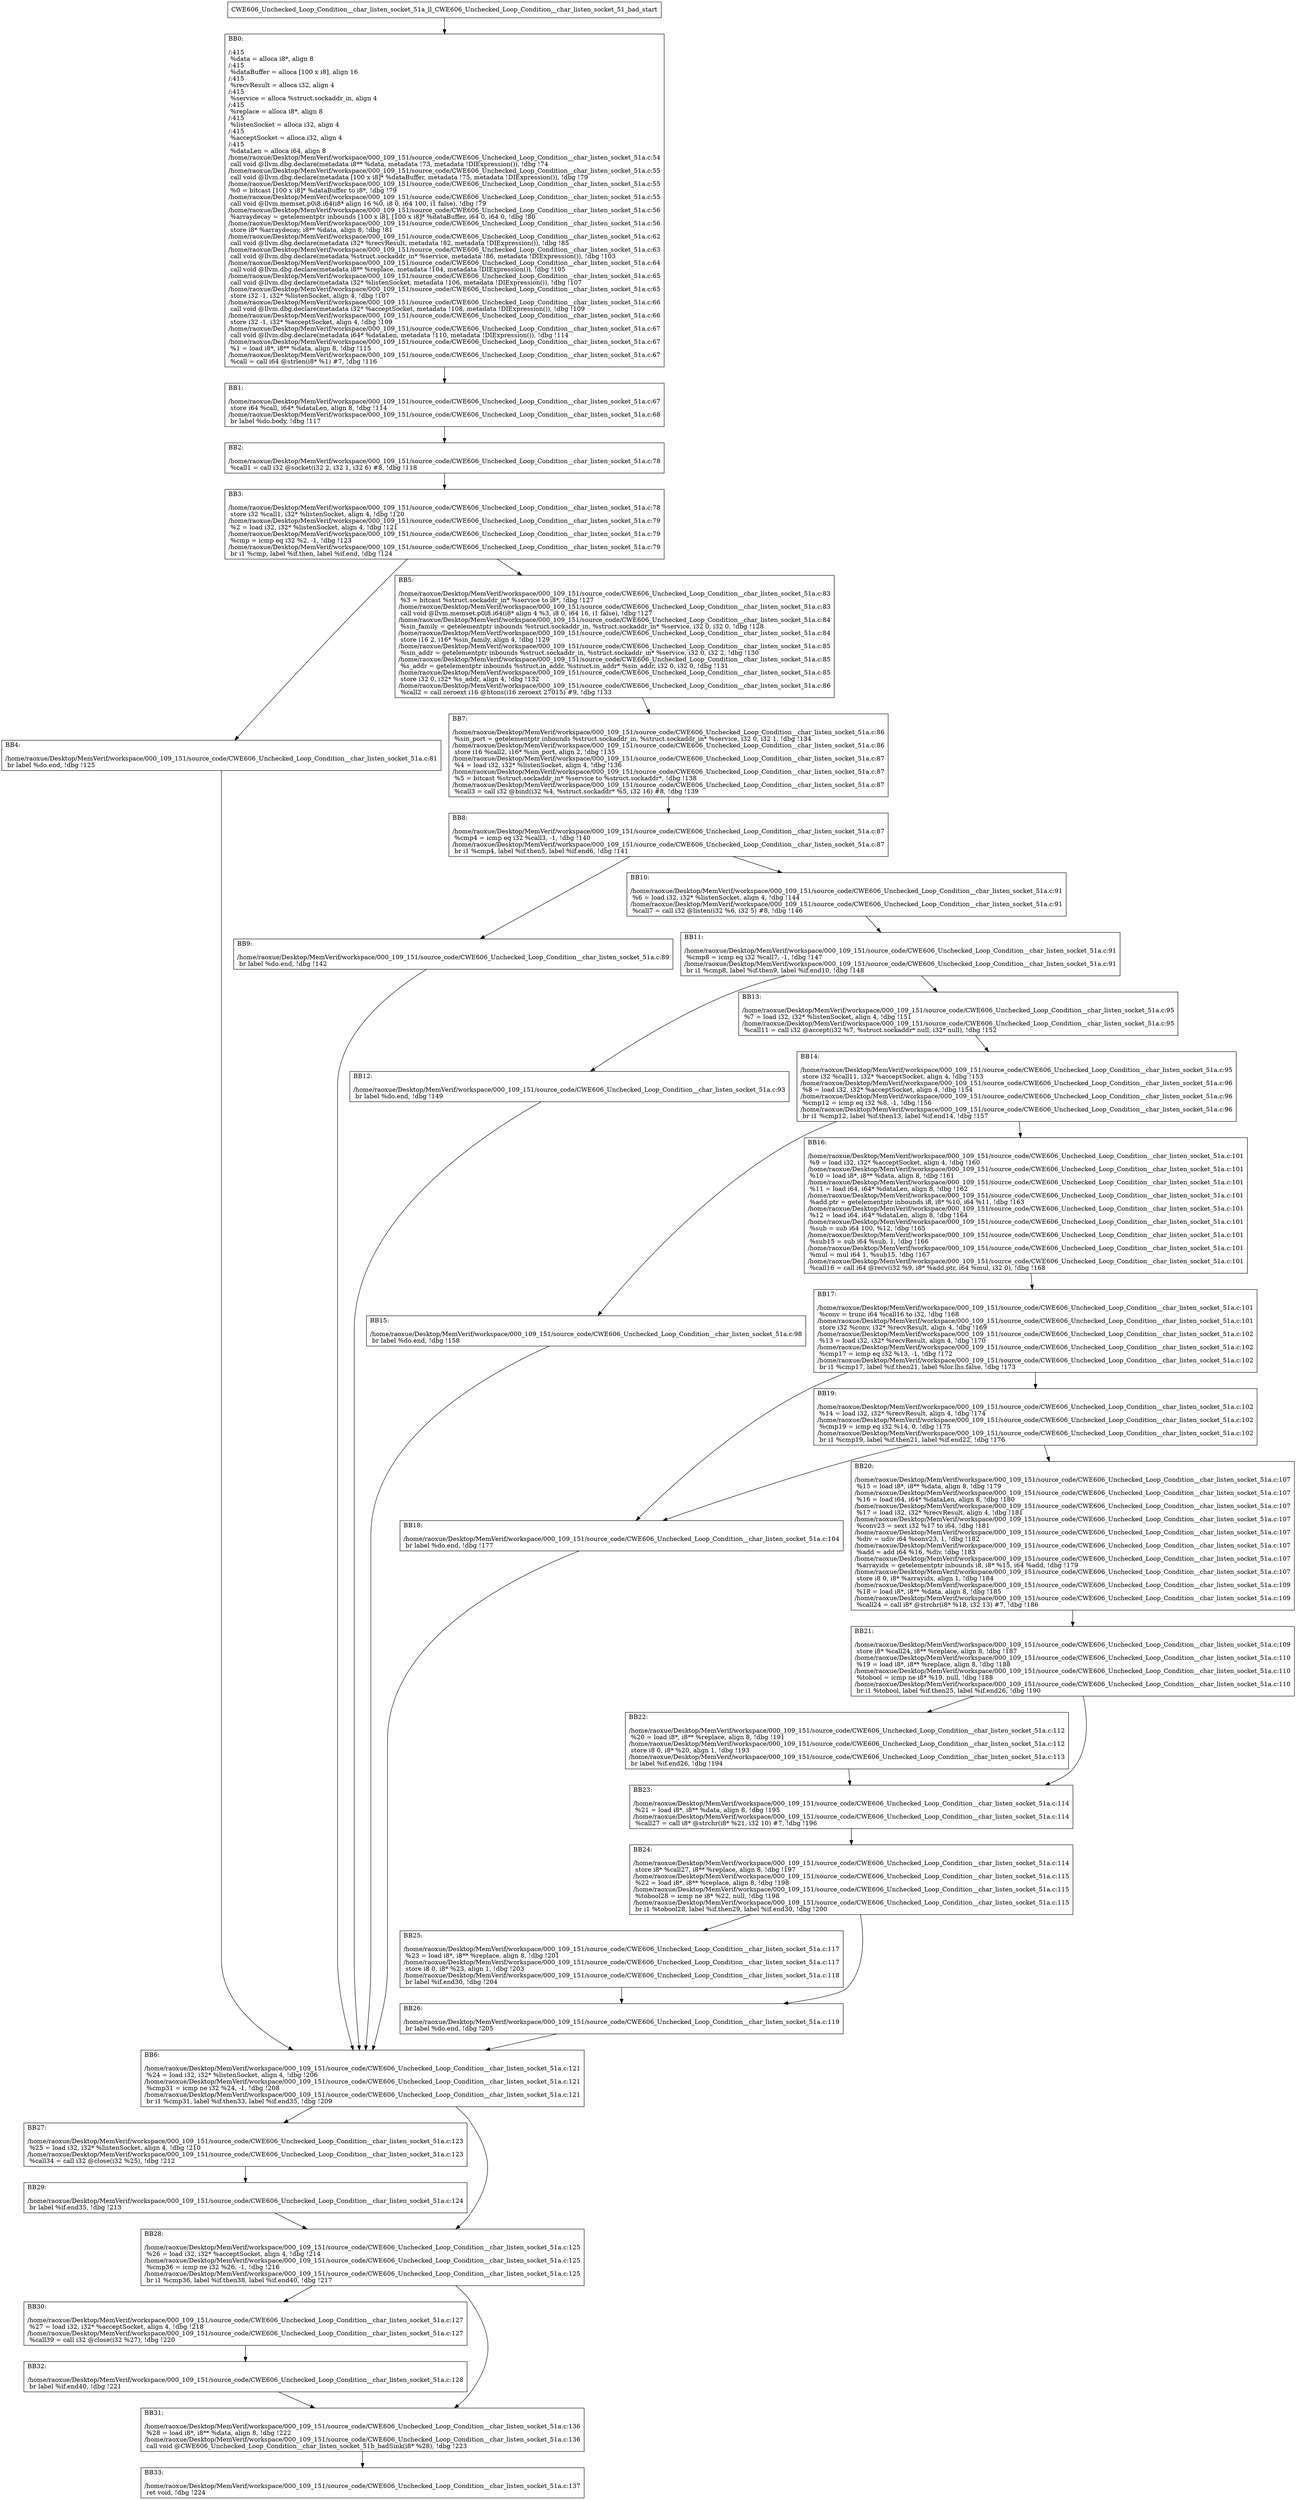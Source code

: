 digraph "CFG for'CWE606_Unchecked_Loop_Condition__char_listen_socket_51a_ll_CWE606_Unchecked_Loop_Condition__char_listen_socket_51_bad' function" {
	BBCWE606_Unchecked_Loop_Condition__char_listen_socket_51a_ll_CWE606_Unchecked_Loop_Condition__char_listen_socket_51_bad_start[shape=record,label="{CWE606_Unchecked_Loop_Condition__char_listen_socket_51a_ll_CWE606_Unchecked_Loop_Condition__char_listen_socket_51_bad_start}"];
	BBCWE606_Unchecked_Loop_Condition__char_listen_socket_51a_ll_CWE606_Unchecked_Loop_Condition__char_listen_socket_51_bad_start-> CWE606_Unchecked_Loop_Condition__char_listen_socket_51a_ll_CWE606_Unchecked_Loop_Condition__char_listen_socket_51_badBB0;
	CWE606_Unchecked_Loop_Condition__char_listen_socket_51a_ll_CWE606_Unchecked_Loop_Condition__char_listen_socket_51_badBB0 [shape=record, label="{BB0:\l\l/:415\l
  %data = alloca i8*, align 8\l
/:415\l
  %dataBuffer = alloca [100 x i8], align 16\l
/:415\l
  %recvResult = alloca i32, align 4\l
/:415\l
  %service = alloca %struct.sockaddr_in, align 4\l
/:415\l
  %replace = alloca i8*, align 8\l
/:415\l
  %listenSocket = alloca i32, align 4\l
/:415\l
  %acceptSocket = alloca i32, align 4\l
/:415\l
  %dataLen = alloca i64, align 8\l
/home/raoxue/Desktop/MemVerif/workspace/000_109_151/source_code/CWE606_Unchecked_Loop_Condition__char_listen_socket_51a.c:54\l
  call void @llvm.dbg.declare(metadata i8** %data, metadata !73, metadata !DIExpression()), !dbg !74\l
/home/raoxue/Desktop/MemVerif/workspace/000_109_151/source_code/CWE606_Unchecked_Loop_Condition__char_listen_socket_51a.c:55\l
  call void @llvm.dbg.declare(metadata [100 x i8]* %dataBuffer, metadata !75, metadata !DIExpression()), !dbg !79\l
/home/raoxue/Desktop/MemVerif/workspace/000_109_151/source_code/CWE606_Unchecked_Loop_Condition__char_listen_socket_51a.c:55\l
  %0 = bitcast [100 x i8]* %dataBuffer to i8*, !dbg !79\l
/home/raoxue/Desktop/MemVerif/workspace/000_109_151/source_code/CWE606_Unchecked_Loop_Condition__char_listen_socket_51a.c:55\l
  call void @llvm.memset.p0i8.i64(i8* align 16 %0, i8 0, i64 100, i1 false), !dbg !79\l
/home/raoxue/Desktop/MemVerif/workspace/000_109_151/source_code/CWE606_Unchecked_Loop_Condition__char_listen_socket_51a.c:56\l
  %arraydecay = getelementptr inbounds [100 x i8], [100 x i8]* %dataBuffer, i64 0, i64 0, !dbg !80\l
/home/raoxue/Desktop/MemVerif/workspace/000_109_151/source_code/CWE606_Unchecked_Loop_Condition__char_listen_socket_51a.c:56\l
  store i8* %arraydecay, i8** %data, align 8, !dbg !81\l
/home/raoxue/Desktop/MemVerif/workspace/000_109_151/source_code/CWE606_Unchecked_Loop_Condition__char_listen_socket_51a.c:62\l
  call void @llvm.dbg.declare(metadata i32* %recvResult, metadata !82, metadata !DIExpression()), !dbg !85\l
/home/raoxue/Desktop/MemVerif/workspace/000_109_151/source_code/CWE606_Unchecked_Loop_Condition__char_listen_socket_51a.c:63\l
  call void @llvm.dbg.declare(metadata %struct.sockaddr_in* %service, metadata !86, metadata !DIExpression()), !dbg !103\l
/home/raoxue/Desktop/MemVerif/workspace/000_109_151/source_code/CWE606_Unchecked_Loop_Condition__char_listen_socket_51a.c:64\l
  call void @llvm.dbg.declare(metadata i8** %replace, metadata !104, metadata !DIExpression()), !dbg !105\l
/home/raoxue/Desktop/MemVerif/workspace/000_109_151/source_code/CWE606_Unchecked_Loop_Condition__char_listen_socket_51a.c:65\l
  call void @llvm.dbg.declare(metadata i32* %listenSocket, metadata !106, metadata !DIExpression()), !dbg !107\l
/home/raoxue/Desktop/MemVerif/workspace/000_109_151/source_code/CWE606_Unchecked_Loop_Condition__char_listen_socket_51a.c:65\l
  store i32 -1, i32* %listenSocket, align 4, !dbg !107\l
/home/raoxue/Desktop/MemVerif/workspace/000_109_151/source_code/CWE606_Unchecked_Loop_Condition__char_listen_socket_51a.c:66\l
  call void @llvm.dbg.declare(metadata i32* %acceptSocket, metadata !108, metadata !DIExpression()), !dbg !109\l
/home/raoxue/Desktop/MemVerif/workspace/000_109_151/source_code/CWE606_Unchecked_Loop_Condition__char_listen_socket_51a.c:66\l
  store i32 -1, i32* %acceptSocket, align 4, !dbg !109\l
/home/raoxue/Desktop/MemVerif/workspace/000_109_151/source_code/CWE606_Unchecked_Loop_Condition__char_listen_socket_51a.c:67\l
  call void @llvm.dbg.declare(metadata i64* %dataLen, metadata !110, metadata !DIExpression()), !dbg !114\l
/home/raoxue/Desktop/MemVerif/workspace/000_109_151/source_code/CWE606_Unchecked_Loop_Condition__char_listen_socket_51a.c:67\l
  %1 = load i8*, i8** %data, align 8, !dbg !115\l
/home/raoxue/Desktop/MemVerif/workspace/000_109_151/source_code/CWE606_Unchecked_Loop_Condition__char_listen_socket_51a.c:67\l
  %call = call i64 @strlen(i8* %1) #7, !dbg !116\l
}"];
	CWE606_Unchecked_Loop_Condition__char_listen_socket_51a_ll_CWE606_Unchecked_Loop_Condition__char_listen_socket_51_badBB0-> CWE606_Unchecked_Loop_Condition__char_listen_socket_51a_ll_CWE606_Unchecked_Loop_Condition__char_listen_socket_51_badBB1;
	CWE606_Unchecked_Loop_Condition__char_listen_socket_51a_ll_CWE606_Unchecked_Loop_Condition__char_listen_socket_51_badBB1 [shape=record, label="{BB1:\l\l/home/raoxue/Desktop/MemVerif/workspace/000_109_151/source_code/CWE606_Unchecked_Loop_Condition__char_listen_socket_51a.c:67\l
  store i64 %call, i64* %dataLen, align 8, !dbg !114\l
/home/raoxue/Desktop/MemVerif/workspace/000_109_151/source_code/CWE606_Unchecked_Loop_Condition__char_listen_socket_51a.c:68\l
  br label %do.body, !dbg !117\l
}"];
	CWE606_Unchecked_Loop_Condition__char_listen_socket_51a_ll_CWE606_Unchecked_Loop_Condition__char_listen_socket_51_badBB1-> CWE606_Unchecked_Loop_Condition__char_listen_socket_51a_ll_CWE606_Unchecked_Loop_Condition__char_listen_socket_51_badBB2;
	CWE606_Unchecked_Loop_Condition__char_listen_socket_51a_ll_CWE606_Unchecked_Loop_Condition__char_listen_socket_51_badBB2 [shape=record, label="{BB2:\l\l/home/raoxue/Desktop/MemVerif/workspace/000_109_151/source_code/CWE606_Unchecked_Loop_Condition__char_listen_socket_51a.c:78\l
  %call1 = call i32 @socket(i32 2, i32 1, i32 6) #8, !dbg !118\l
}"];
	CWE606_Unchecked_Loop_Condition__char_listen_socket_51a_ll_CWE606_Unchecked_Loop_Condition__char_listen_socket_51_badBB2-> CWE606_Unchecked_Loop_Condition__char_listen_socket_51a_ll_CWE606_Unchecked_Loop_Condition__char_listen_socket_51_badBB3;
	CWE606_Unchecked_Loop_Condition__char_listen_socket_51a_ll_CWE606_Unchecked_Loop_Condition__char_listen_socket_51_badBB3 [shape=record, label="{BB3:\l\l/home/raoxue/Desktop/MemVerif/workspace/000_109_151/source_code/CWE606_Unchecked_Loop_Condition__char_listen_socket_51a.c:78\l
  store i32 %call1, i32* %listenSocket, align 4, !dbg !120\l
/home/raoxue/Desktop/MemVerif/workspace/000_109_151/source_code/CWE606_Unchecked_Loop_Condition__char_listen_socket_51a.c:79\l
  %2 = load i32, i32* %listenSocket, align 4, !dbg !121\l
/home/raoxue/Desktop/MemVerif/workspace/000_109_151/source_code/CWE606_Unchecked_Loop_Condition__char_listen_socket_51a.c:79\l
  %cmp = icmp eq i32 %2, -1, !dbg !123\l
/home/raoxue/Desktop/MemVerif/workspace/000_109_151/source_code/CWE606_Unchecked_Loop_Condition__char_listen_socket_51a.c:79\l
  br i1 %cmp, label %if.then, label %if.end, !dbg !124\l
}"];
	CWE606_Unchecked_Loop_Condition__char_listen_socket_51a_ll_CWE606_Unchecked_Loop_Condition__char_listen_socket_51_badBB3-> CWE606_Unchecked_Loop_Condition__char_listen_socket_51a_ll_CWE606_Unchecked_Loop_Condition__char_listen_socket_51_badBB4;
	CWE606_Unchecked_Loop_Condition__char_listen_socket_51a_ll_CWE606_Unchecked_Loop_Condition__char_listen_socket_51_badBB3-> CWE606_Unchecked_Loop_Condition__char_listen_socket_51a_ll_CWE606_Unchecked_Loop_Condition__char_listen_socket_51_badBB5;
	CWE606_Unchecked_Loop_Condition__char_listen_socket_51a_ll_CWE606_Unchecked_Loop_Condition__char_listen_socket_51_badBB4 [shape=record, label="{BB4:\l\l/home/raoxue/Desktop/MemVerif/workspace/000_109_151/source_code/CWE606_Unchecked_Loop_Condition__char_listen_socket_51a.c:81\l
  br label %do.end, !dbg !125\l
}"];
	CWE606_Unchecked_Loop_Condition__char_listen_socket_51a_ll_CWE606_Unchecked_Loop_Condition__char_listen_socket_51_badBB4-> CWE606_Unchecked_Loop_Condition__char_listen_socket_51a_ll_CWE606_Unchecked_Loop_Condition__char_listen_socket_51_badBB6;
	CWE606_Unchecked_Loop_Condition__char_listen_socket_51a_ll_CWE606_Unchecked_Loop_Condition__char_listen_socket_51_badBB5 [shape=record, label="{BB5:\l\l/home/raoxue/Desktop/MemVerif/workspace/000_109_151/source_code/CWE606_Unchecked_Loop_Condition__char_listen_socket_51a.c:83\l
  %3 = bitcast %struct.sockaddr_in* %service to i8*, !dbg !127\l
/home/raoxue/Desktop/MemVerif/workspace/000_109_151/source_code/CWE606_Unchecked_Loop_Condition__char_listen_socket_51a.c:83\l
  call void @llvm.memset.p0i8.i64(i8* align 4 %3, i8 0, i64 16, i1 false), !dbg !127\l
/home/raoxue/Desktop/MemVerif/workspace/000_109_151/source_code/CWE606_Unchecked_Loop_Condition__char_listen_socket_51a.c:84\l
  %sin_family = getelementptr inbounds %struct.sockaddr_in, %struct.sockaddr_in* %service, i32 0, i32 0, !dbg !128\l
/home/raoxue/Desktop/MemVerif/workspace/000_109_151/source_code/CWE606_Unchecked_Loop_Condition__char_listen_socket_51a.c:84\l
  store i16 2, i16* %sin_family, align 4, !dbg !129\l
/home/raoxue/Desktop/MemVerif/workspace/000_109_151/source_code/CWE606_Unchecked_Loop_Condition__char_listen_socket_51a.c:85\l
  %sin_addr = getelementptr inbounds %struct.sockaddr_in, %struct.sockaddr_in* %service, i32 0, i32 2, !dbg !130\l
/home/raoxue/Desktop/MemVerif/workspace/000_109_151/source_code/CWE606_Unchecked_Loop_Condition__char_listen_socket_51a.c:85\l
  %s_addr = getelementptr inbounds %struct.in_addr, %struct.in_addr* %sin_addr, i32 0, i32 0, !dbg !131\l
/home/raoxue/Desktop/MemVerif/workspace/000_109_151/source_code/CWE606_Unchecked_Loop_Condition__char_listen_socket_51a.c:85\l
  store i32 0, i32* %s_addr, align 4, !dbg !132\l
/home/raoxue/Desktop/MemVerif/workspace/000_109_151/source_code/CWE606_Unchecked_Loop_Condition__char_listen_socket_51a.c:86\l
  %call2 = call zeroext i16 @htons(i16 zeroext 27015) #9, !dbg !133\l
}"];
	CWE606_Unchecked_Loop_Condition__char_listen_socket_51a_ll_CWE606_Unchecked_Loop_Condition__char_listen_socket_51_badBB5-> CWE606_Unchecked_Loop_Condition__char_listen_socket_51a_ll_CWE606_Unchecked_Loop_Condition__char_listen_socket_51_badBB7;
	CWE606_Unchecked_Loop_Condition__char_listen_socket_51a_ll_CWE606_Unchecked_Loop_Condition__char_listen_socket_51_badBB7 [shape=record, label="{BB7:\l\l/home/raoxue/Desktop/MemVerif/workspace/000_109_151/source_code/CWE606_Unchecked_Loop_Condition__char_listen_socket_51a.c:86\l
  %sin_port = getelementptr inbounds %struct.sockaddr_in, %struct.sockaddr_in* %service, i32 0, i32 1, !dbg !134\l
/home/raoxue/Desktop/MemVerif/workspace/000_109_151/source_code/CWE606_Unchecked_Loop_Condition__char_listen_socket_51a.c:86\l
  store i16 %call2, i16* %sin_port, align 2, !dbg !135\l
/home/raoxue/Desktop/MemVerif/workspace/000_109_151/source_code/CWE606_Unchecked_Loop_Condition__char_listen_socket_51a.c:87\l
  %4 = load i32, i32* %listenSocket, align 4, !dbg !136\l
/home/raoxue/Desktop/MemVerif/workspace/000_109_151/source_code/CWE606_Unchecked_Loop_Condition__char_listen_socket_51a.c:87\l
  %5 = bitcast %struct.sockaddr_in* %service to %struct.sockaddr*, !dbg !138\l
/home/raoxue/Desktop/MemVerif/workspace/000_109_151/source_code/CWE606_Unchecked_Loop_Condition__char_listen_socket_51a.c:87\l
  %call3 = call i32 @bind(i32 %4, %struct.sockaddr* %5, i32 16) #8, !dbg !139\l
}"];
	CWE606_Unchecked_Loop_Condition__char_listen_socket_51a_ll_CWE606_Unchecked_Loop_Condition__char_listen_socket_51_badBB7-> CWE606_Unchecked_Loop_Condition__char_listen_socket_51a_ll_CWE606_Unchecked_Loop_Condition__char_listen_socket_51_badBB8;
	CWE606_Unchecked_Loop_Condition__char_listen_socket_51a_ll_CWE606_Unchecked_Loop_Condition__char_listen_socket_51_badBB8 [shape=record, label="{BB8:\l\l/home/raoxue/Desktop/MemVerif/workspace/000_109_151/source_code/CWE606_Unchecked_Loop_Condition__char_listen_socket_51a.c:87\l
  %cmp4 = icmp eq i32 %call3, -1, !dbg !140\l
/home/raoxue/Desktop/MemVerif/workspace/000_109_151/source_code/CWE606_Unchecked_Loop_Condition__char_listen_socket_51a.c:87\l
  br i1 %cmp4, label %if.then5, label %if.end6, !dbg !141\l
}"];
	CWE606_Unchecked_Loop_Condition__char_listen_socket_51a_ll_CWE606_Unchecked_Loop_Condition__char_listen_socket_51_badBB8-> CWE606_Unchecked_Loop_Condition__char_listen_socket_51a_ll_CWE606_Unchecked_Loop_Condition__char_listen_socket_51_badBB9;
	CWE606_Unchecked_Loop_Condition__char_listen_socket_51a_ll_CWE606_Unchecked_Loop_Condition__char_listen_socket_51_badBB8-> CWE606_Unchecked_Loop_Condition__char_listen_socket_51a_ll_CWE606_Unchecked_Loop_Condition__char_listen_socket_51_badBB10;
	CWE606_Unchecked_Loop_Condition__char_listen_socket_51a_ll_CWE606_Unchecked_Loop_Condition__char_listen_socket_51_badBB9 [shape=record, label="{BB9:\l\l/home/raoxue/Desktop/MemVerif/workspace/000_109_151/source_code/CWE606_Unchecked_Loop_Condition__char_listen_socket_51a.c:89\l
  br label %do.end, !dbg !142\l
}"];
	CWE606_Unchecked_Loop_Condition__char_listen_socket_51a_ll_CWE606_Unchecked_Loop_Condition__char_listen_socket_51_badBB9-> CWE606_Unchecked_Loop_Condition__char_listen_socket_51a_ll_CWE606_Unchecked_Loop_Condition__char_listen_socket_51_badBB6;
	CWE606_Unchecked_Loop_Condition__char_listen_socket_51a_ll_CWE606_Unchecked_Loop_Condition__char_listen_socket_51_badBB10 [shape=record, label="{BB10:\l\l/home/raoxue/Desktop/MemVerif/workspace/000_109_151/source_code/CWE606_Unchecked_Loop_Condition__char_listen_socket_51a.c:91\l
  %6 = load i32, i32* %listenSocket, align 4, !dbg !144\l
/home/raoxue/Desktop/MemVerif/workspace/000_109_151/source_code/CWE606_Unchecked_Loop_Condition__char_listen_socket_51a.c:91\l
  %call7 = call i32 @listen(i32 %6, i32 5) #8, !dbg !146\l
}"];
	CWE606_Unchecked_Loop_Condition__char_listen_socket_51a_ll_CWE606_Unchecked_Loop_Condition__char_listen_socket_51_badBB10-> CWE606_Unchecked_Loop_Condition__char_listen_socket_51a_ll_CWE606_Unchecked_Loop_Condition__char_listen_socket_51_badBB11;
	CWE606_Unchecked_Loop_Condition__char_listen_socket_51a_ll_CWE606_Unchecked_Loop_Condition__char_listen_socket_51_badBB11 [shape=record, label="{BB11:\l\l/home/raoxue/Desktop/MemVerif/workspace/000_109_151/source_code/CWE606_Unchecked_Loop_Condition__char_listen_socket_51a.c:91\l
  %cmp8 = icmp eq i32 %call7, -1, !dbg !147\l
/home/raoxue/Desktop/MemVerif/workspace/000_109_151/source_code/CWE606_Unchecked_Loop_Condition__char_listen_socket_51a.c:91\l
  br i1 %cmp8, label %if.then9, label %if.end10, !dbg !148\l
}"];
	CWE606_Unchecked_Loop_Condition__char_listen_socket_51a_ll_CWE606_Unchecked_Loop_Condition__char_listen_socket_51_badBB11-> CWE606_Unchecked_Loop_Condition__char_listen_socket_51a_ll_CWE606_Unchecked_Loop_Condition__char_listen_socket_51_badBB12;
	CWE606_Unchecked_Loop_Condition__char_listen_socket_51a_ll_CWE606_Unchecked_Loop_Condition__char_listen_socket_51_badBB11-> CWE606_Unchecked_Loop_Condition__char_listen_socket_51a_ll_CWE606_Unchecked_Loop_Condition__char_listen_socket_51_badBB13;
	CWE606_Unchecked_Loop_Condition__char_listen_socket_51a_ll_CWE606_Unchecked_Loop_Condition__char_listen_socket_51_badBB12 [shape=record, label="{BB12:\l\l/home/raoxue/Desktop/MemVerif/workspace/000_109_151/source_code/CWE606_Unchecked_Loop_Condition__char_listen_socket_51a.c:93\l
  br label %do.end, !dbg !149\l
}"];
	CWE606_Unchecked_Loop_Condition__char_listen_socket_51a_ll_CWE606_Unchecked_Loop_Condition__char_listen_socket_51_badBB12-> CWE606_Unchecked_Loop_Condition__char_listen_socket_51a_ll_CWE606_Unchecked_Loop_Condition__char_listen_socket_51_badBB6;
	CWE606_Unchecked_Loop_Condition__char_listen_socket_51a_ll_CWE606_Unchecked_Loop_Condition__char_listen_socket_51_badBB13 [shape=record, label="{BB13:\l\l/home/raoxue/Desktop/MemVerif/workspace/000_109_151/source_code/CWE606_Unchecked_Loop_Condition__char_listen_socket_51a.c:95\l
  %7 = load i32, i32* %listenSocket, align 4, !dbg !151\l
/home/raoxue/Desktop/MemVerif/workspace/000_109_151/source_code/CWE606_Unchecked_Loop_Condition__char_listen_socket_51a.c:95\l
  %call11 = call i32 @accept(i32 %7, %struct.sockaddr* null, i32* null), !dbg !152\l
}"];
	CWE606_Unchecked_Loop_Condition__char_listen_socket_51a_ll_CWE606_Unchecked_Loop_Condition__char_listen_socket_51_badBB13-> CWE606_Unchecked_Loop_Condition__char_listen_socket_51a_ll_CWE606_Unchecked_Loop_Condition__char_listen_socket_51_badBB14;
	CWE606_Unchecked_Loop_Condition__char_listen_socket_51a_ll_CWE606_Unchecked_Loop_Condition__char_listen_socket_51_badBB14 [shape=record, label="{BB14:\l\l/home/raoxue/Desktop/MemVerif/workspace/000_109_151/source_code/CWE606_Unchecked_Loop_Condition__char_listen_socket_51a.c:95\l
  store i32 %call11, i32* %acceptSocket, align 4, !dbg !153\l
/home/raoxue/Desktop/MemVerif/workspace/000_109_151/source_code/CWE606_Unchecked_Loop_Condition__char_listen_socket_51a.c:96\l
  %8 = load i32, i32* %acceptSocket, align 4, !dbg !154\l
/home/raoxue/Desktop/MemVerif/workspace/000_109_151/source_code/CWE606_Unchecked_Loop_Condition__char_listen_socket_51a.c:96\l
  %cmp12 = icmp eq i32 %8, -1, !dbg !156\l
/home/raoxue/Desktop/MemVerif/workspace/000_109_151/source_code/CWE606_Unchecked_Loop_Condition__char_listen_socket_51a.c:96\l
  br i1 %cmp12, label %if.then13, label %if.end14, !dbg !157\l
}"];
	CWE606_Unchecked_Loop_Condition__char_listen_socket_51a_ll_CWE606_Unchecked_Loop_Condition__char_listen_socket_51_badBB14-> CWE606_Unchecked_Loop_Condition__char_listen_socket_51a_ll_CWE606_Unchecked_Loop_Condition__char_listen_socket_51_badBB15;
	CWE606_Unchecked_Loop_Condition__char_listen_socket_51a_ll_CWE606_Unchecked_Loop_Condition__char_listen_socket_51_badBB14-> CWE606_Unchecked_Loop_Condition__char_listen_socket_51a_ll_CWE606_Unchecked_Loop_Condition__char_listen_socket_51_badBB16;
	CWE606_Unchecked_Loop_Condition__char_listen_socket_51a_ll_CWE606_Unchecked_Loop_Condition__char_listen_socket_51_badBB15 [shape=record, label="{BB15:\l\l/home/raoxue/Desktop/MemVerif/workspace/000_109_151/source_code/CWE606_Unchecked_Loop_Condition__char_listen_socket_51a.c:98\l
  br label %do.end, !dbg !158\l
}"];
	CWE606_Unchecked_Loop_Condition__char_listen_socket_51a_ll_CWE606_Unchecked_Loop_Condition__char_listen_socket_51_badBB15-> CWE606_Unchecked_Loop_Condition__char_listen_socket_51a_ll_CWE606_Unchecked_Loop_Condition__char_listen_socket_51_badBB6;
	CWE606_Unchecked_Loop_Condition__char_listen_socket_51a_ll_CWE606_Unchecked_Loop_Condition__char_listen_socket_51_badBB16 [shape=record, label="{BB16:\l\l/home/raoxue/Desktop/MemVerif/workspace/000_109_151/source_code/CWE606_Unchecked_Loop_Condition__char_listen_socket_51a.c:101\l
  %9 = load i32, i32* %acceptSocket, align 4, !dbg !160\l
/home/raoxue/Desktop/MemVerif/workspace/000_109_151/source_code/CWE606_Unchecked_Loop_Condition__char_listen_socket_51a.c:101\l
  %10 = load i8*, i8** %data, align 8, !dbg !161\l
/home/raoxue/Desktop/MemVerif/workspace/000_109_151/source_code/CWE606_Unchecked_Loop_Condition__char_listen_socket_51a.c:101\l
  %11 = load i64, i64* %dataLen, align 8, !dbg !162\l
/home/raoxue/Desktop/MemVerif/workspace/000_109_151/source_code/CWE606_Unchecked_Loop_Condition__char_listen_socket_51a.c:101\l
  %add.ptr = getelementptr inbounds i8, i8* %10, i64 %11, !dbg !163\l
/home/raoxue/Desktop/MemVerif/workspace/000_109_151/source_code/CWE606_Unchecked_Loop_Condition__char_listen_socket_51a.c:101\l
  %12 = load i64, i64* %dataLen, align 8, !dbg !164\l
/home/raoxue/Desktop/MemVerif/workspace/000_109_151/source_code/CWE606_Unchecked_Loop_Condition__char_listen_socket_51a.c:101\l
  %sub = sub i64 100, %12, !dbg !165\l
/home/raoxue/Desktop/MemVerif/workspace/000_109_151/source_code/CWE606_Unchecked_Loop_Condition__char_listen_socket_51a.c:101\l
  %sub15 = sub i64 %sub, 1, !dbg !166\l
/home/raoxue/Desktop/MemVerif/workspace/000_109_151/source_code/CWE606_Unchecked_Loop_Condition__char_listen_socket_51a.c:101\l
  %mul = mul i64 1, %sub15, !dbg !167\l
/home/raoxue/Desktop/MemVerif/workspace/000_109_151/source_code/CWE606_Unchecked_Loop_Condition__char_listen_socket_51a.c:101\l
  %call16 = call i64 @recv(i32 %9, i8* %add.ptr, i64 %mul, i32 0), !dbg !168\l
}"];
	CWE606_Unchecked_Loop_Condition__char_listen_socket_51a_ll_CWE606_Unchecked_Loop_Condition__char_listen_socket_51_badBB16-> CWE606_Unchecked_Loop_Condition__char_listen_socket_51a_ll_CWE606_Unchecked_Loop_Condition__char_listen_socket_51_badBB17;
	CWE606_Unchecked_Loop_Condition__char_listen_socket_51a_ll_CWE606_Unchecked_Loop_Condition__char_listen_socket_51_badBB17 [shape=record, label="{BB17:\l\l/home/raoxue/Desktop/MemVerif/workspace/000_109_151/source_code/CWE606_Unchecked_Loop_Condition__char_listen_socket_51a.c:101\l
  %conv = trunc i64 %call16 to i32, !dbg !168\l
/home/raoxue/Desktop/MemVerif/workspace/000_109_151/source_code/CWE606_Unchecked_Loop_Condition__char_listen_socket_51a.c:101\l
  store i32 %conv, i32* %recvResult, align 4, !dbg !169\l
/home/raoxue/Desktop/MemVerif/workspace/000_109_151/source_code/CWE606_Unchecked_Loop_Condition__char_listen_socket_51a.c:102\l
  %13 = load i32, i32* %recvResult, align 4, !dbg !170\l
/home/raoxue/Desktop/MemVerif/workspace/000_109_151/source_code/CWE606_Unchecked_Loop_Condition__char_listen_socket_51a.c:102\l
  %cmp17 = icmp eq i32 %13, -1, !dbg !172\l
/home/raoxue/Desktop/MemVerif/workspace/000_109_151/source_code/CWE606_Unchecked_Loop_Condition__char_listen_socket_51a.c:102\l
  br i1 %cmp17, label %if.then21, label %lor.lhs.false, !dbg !173\l
}"];
	CWE606_Unchecked_Loop_Condition__char_listen_socket_51a_ll_CWE606_Unchecked_Loop_Condition__char_listen_socket_51_badBB17-> CWE606_Unchecked_Loop_Condition__char_listen_socket_51a_ll_CWE606_Unchecked_Loop_Condition__char_listen_socket_51_badBB18;
	CWE606_Unchecked_Loop_Condition__char_listen_socket_51a_ll_CWE606_Unchecked_Loop_Condition__char_listen_socket_51_badBB17-> CWE606_Unchecked_Loop_Condition__char_listen_socket_51a_ll_CWE606_Unchecked_Loop_Condition__char_listen_socket_51_badBB19;
	CWE606_Unchecked_Loop_Condition__char_listen_socket_51a_ll_CWE606_Unchecked_Loop_Condition__char_listen_socket_51_badBB19 [shape=record, label="{BB19:\l\l/home/raoxue/Desktop/MemVerif/workspace/000_109_151/source_code/CWE606_Unchecked_Loop_Condition__char_listen_socket_51a.c:102\l
  %14 = load i32, i32* %recvResult, align 4, !dbg !174\l
/home/raoxue/Desktop/MemVerif/workspace/000_109_151/source_code/CWE606_Unchecked_Loop_Condition__char_listen_socket_51a.c:102\l
  %cmp19 = icmp eq i32 %14, 0, !dbg !175\l
/home/raoxue/Desktop/MemVerif/workspace/000_109_151/source_code/CWE606_Unchecked_Loop_Condition__char_listen_socket_51a.c:102\l
  br i1 %cmp19, label %if.then21, label %if.end22, !dbg !176\l
}"];
	CWE606_Unchecked_Loop_Condition__char_listen_socket_51a_ll_CWE606_Unchecked_Loop_Condition__char_listen_socket_51_badBB19-> CWE606_Unchecked_Loop_Condition__char_listen_socket_51a_ll_CWE606_Unchecked_Loop_Condition__char_listen_socket_51_badBB18;
	CWE606_Unchecked_Loop_Condition__char_listen_socket_51a_ll_CWE606_Unchecked_Loop_Condition__char_listen_socket_51_badBB19-> CWE606_Unchecked_Loop_Condition__char_listen_socket_51a_ll_CWE606_Unchecked_Loop_Condition__char_listen_socket_51_badBB20;
	CWE606_Unchecked_Loop_Condition__char_listen_socket_51a_ll_CWE606_Unchecked_Loop_Condition__char_listen_socket_51_badBB18 [shape=record, label="{BB18:\l\l/home/raoxue/Desktop/MemVerif/workspace/000_109_151/source_code/CWE606_Unchecked_Loop_Condition__char_listen_socket_51a.c:104\l
  br label %do.end, !dbg !177\l
}"];
	CWE606_Unchecked_Loop_Condition__char_listen_socket_51a_ll_CWE606_Unchecked_Loop_Condition__char_listen_socket_51_badBB18-> CWE606_Unchecked_Loop_Condition__char_listen_socket_51a_ll_CWE606_Unchecked_Loop_Condition__char_listen_socket_51_badBB6;
	CWE606_Unchecked_Loop_Condition__char_listen_socket_51a_ll_CWE606_Unchecked_Loop_Condition__char_listen_socket_51_badBB20 [shape=record, label="{BB20:\l\l/home/raoxue/Desktop/MemVerif/workspace/000_109_151/source_code/CWE606_Unchecked_Loop_Condition__char_listen_socket_51a.c:107\l
  %15 = load i8*, i8** %data, align 8, !dbg !179\l
/home/raoxue/Desktop/MemVerif/workspace/000_109_151/source_code/CWE606_Unchecked_Loop_Condition__char_listen_socket_51a.c:107\l
  %16 = load i64, i64* %dataLen, align 8, !dbg !180\l
/home/raoxue/Desktop/MemVerif/workspace/000_109_151/source_code/CWE606_Unchecked_Loop_Condition__char_listen_socket_51a.c:107\l
  %17 = load i32, i32* %recvResult, align 4, !dbg !181\l
/home/raoxue/Desktop/MemVerif/workspace/000_109_151/source_code/CWE606_Unchecked_Loop_Condition__char_listen_socket_51a.c:107\l
  %conv23 = sext i32 %17 to i64, !dbg !181\l
/home/raoxue/Desktop/MemVerif/workspace/000_109_151/source_code/CWE606_Unchecked_Loop_Condition__char_listen_socket_51a.c:107\l
  %div = udiv i64 %conv23, 1, !dbg !182\l
/home/raoxue/Desktop/MemVerif/workspace/000_109_151/source_code/CWE606_Unchecked_Loop_Condition__char_listen_socket_51a.c:107\l
  %add = add i64 %16, %div, !dbg !183\l
/home/raoxue/Desktop/MemVerif/workspace/000_109_151/source_code/CWE606_Unchecked_Loop_Condition__char_listen_socket_51a.c:107\l
  %arrayidx = getelementptr inbounds i8, i8* %15, i64 %add, !dbg !179\l
/home/raoxue/Desktop/MemVerif/workspace/000_109_151/source_code/CWE606_Unchecked_Loop_Condition__char_listen_socket_51a.c:107\l
  store i8 0, i8* %arrayidx, align 1, !dbg !184\l
/home/raoxue/Desktop/MemVerif/workspace/000_109_151/source_code/CWE606_Unchecked_Loop_Condition__char_listen_socket_51a.c:109\l
  %18 = load i8*, i8** %data, align 8, !dbg !185\l
/home/raoxue/Desktop/MemVerif/workspace/000_109_151/source_code/CWE606_Unchecked_Loop_Condition__char_listen_socket_51a.c:109\l
  %call24 = call i8* @strchr(i8* %18, i32 13) #7, !dbg !186\l
}"];
	CWE606_Unchecked_Loop_Condition__char_listen_socket_51a_ll_CWE606_Unchecked_Loop_Condition__char_listen_socket_51_badBB20-> CWE606_Unchecked_Loop_Condition__char_listen_socket_51a_ll_CWE606_Unchecked_Loop_Condition__char_listen_socket_51_badBB21;
	CWE606_Unchecked_Loop_Condition__char_listen_socket_51a_ll_CWE606_Unchecked_Loop_Condition__char_listen_socket_51_badBB21 [shape=record, label="{BB21:\l\l/home/raoxue/Desktop/MemVerif/workspace/000_109_151/source_code/CWE606_Unchecked_Loop_Condition__char_listen_socket_51a.c:109\l
  store i8* %call24, i8** %replace, align 8, !dbg !187\l
/home/raoxue/Desktop/MemVerif/workspace/000_109_151/source_code/CWE606_Unchecked_Loop_Condition__char_listen_socket_51a.c:110\l
  %19 = load i8*, i8** %replace, align 8, !dbg !188\l
/home/raoxue/Desktop/MemVerif/workspace/000_109_151/source_code/CWE606_Unchecked_Loop_Condition__char_listen_socket_51a.c:110\l
  %tobool = icmp ne i8* %19, null, !dbg !188\l
/home/raoxue/Desktop/MemVerif/workspace/000_109_151/source_code/CWE606_Unchecked_Loop_Condition__char_listen_socket_51a.c:110\l
  br i1 %tobool, label %if.then25, label %if.end26, !dbg !190\l
}"];
	CWE606_Unchecked_Loop_Condition__char_listen_socket_51a_ll_CWE606_Unchecked_Loop_Condition__char_listen_socket_51_badBB21-> CWE606_Unchecked_Loop_Condition__char_listen_socket_51a_ll_CWE606_Unchecked_Loop_Condition__char_listen_socket_51_badBB22;
	CWE606_Unchecked_Loop_Condition__char_listen_socket_51a_ll_CWE606_Unchecked_Loop_Condition__char_listen_socket_51_badBB21-> CWE606_Unchecked_Loop_Condition__char_listen_socket_51a_ll_CWE606_Unchecked_Loop_Condition__char_listen_socket_51_badBB23;
	CWE606_Unchecked_Loop_Condition__char_listen_socket_51a_ll_CWE606_Unchecked_Loop_Condition__char_listen_socket_51_badBB22 [shape=record, label="{BB22:\l\l/home/raoxue/Desktop/MemVerif/workspace/000_109_151/source_code/CWE606_Unchecked_Loop_Condition__char_listen_socket_51a.c:112\l
  %20 = load i8*, i8** %replace, align 8, !dbg !191\l
/home/raoxue/Desktop/MemVerif/workspace/000_109_151/source_code/CWE606_Unchecked_Loop_Condition__char_listen_socket_51a.c:112\l
  store i8 0, i8* %20, align 1, !dbg !193\l
/home/raoxue/Desktop/MemVerif/workspace/000_109_151/source_code/CWE606_Unchecked_Loop_Condition__char_listen_socket_51a.c:113\l
  br label %if.end26, !dbg !194\l
}"];
	CWE606_Unchecked_Loop_Condition__char_listen_socket_51a_ll_CWE606_Unchecked_Loop_Condition__char_listen_socket_51_badBB22-> CWE606_Unchecked_Loop_Condition__char_listen_socket_51a_ll_CWE606_Unchecked_Loop_Condition__char_listen_socket_51_badBB23;
	CWE606_Unchecked_Loop_Condition__char_listen_socket_51a_ll_CWE606_Unchecked_Loop_Condition__char_listen_socket_51_badBB23 [shape=record, label="{BB23:\l\l/home/raoxue/Desktop/MemVerif/workspace/000_109_151/source_code/CWE606_Unchecked_Loop_Condition__char_listen_socket_51a.c:114\l
  %21 = load i8*, i8** %data, align 8, !dbg !195\l
/home/raoxue/Desktop/MemVerif/workspace/000_109_151/source_code/CWE606_Unchecked_Loop_Condition__char_listen_socket_51a.c:114\l
  %call27 = call i8* @strchr(i8* %21, i32 10) #7, !dbg !196\l
}"];
	CWE606_Unchecked_Loop_Condition__char_listen_socket_51a_ll_CWE606_Unchecked_Loop_Condition__char_listen_socket_51_badBB23-> CWE606_Unchecked_Loop_Condition__char_listen_socket_51a_ll_CWE606_Unchecked_Loop_Condition__char_listen_socket_51_badBB24;
	CWE606_Unchecked_Loop_Condition__char_listen_socket_51a_ll_CWE606_Unchecked_Loop_Condition__char_listen_socket_51_badBB24 [shape=record, label="{BB24:\l\l/home/raoxue/Desktop/MemVerif/workspace/000_109_151/source_code/CWE606_Unchecked_Loop_Condition__char_listen_socket_51a.c:114\l
  store i8* %call27, i8** %replace, align 8, !dbg !197\l
/home/raoxue/Desktop/MemVerif/workspace/000_109_151/source_code/CWE606_Unchecked_Loop_Condition__char_listen_socket_51a.c:115\l
  %22 = load i8*, i8** %replace, align 8, !dbg !198\l
/home/raoxue/Desktop/MemVerif/workspace/000_109_151/source_code/CWE606_Unchecked_Loop_Condition__char_listen_socket_51a.c:115\l
  %tobool28 = icmp ne i8* %22, null, !dbg !198\l
/home/raoxue/Desktop/MemVerif/workspace/000_109_151/source_code/CWE606_Unchecked_Loop_Condition__char_listen_socket_51a.c:115\l
  br i1 %tobool28, label %if.then29, label %if.end30, !dbg !200\l
}"];
	CWE606_Unchecked_Loop_Condition__char_listen_socket_51a_ll_CWE606_Unchecked_Loop_Condition__char_listen_socket_51_badBB24-> CWE606_Unchecked_Loop_Condition__char_listen_socket_51a_ll_CWE606_Unchecked_Loop_Condition__char_listen_socket_51_badBB25;
	CWE606_Unchecked_Loop_Condition__char_listen_socket_51a_ll_CWE606_Unchecked_Loop_Condition__char_listen_socket_51_badBB24-> CWE606_Unchecked_Loop_Condition__char_listen_socket_51a_ll_CWE606_Unchecked_Loop_Condition__char_listen_socket_51_badBB26;
	CWE606_Unchecked_Loop_Condition__char_listen_socket_51a_ll_CWE606_Unchecked_Loop_Condition__char_listen_socket_51_badBB25 [shape=record, label="{BB25:\l\l/home/raoxue/Desktop/MemVerif/workspace/000_109_151/source_code/CWE606_Unchecked_Loop_Condition__char_listen_socket_51a.c:117\l
  %23 = load i8*, i8** %replace, align 8, !dbg !201\l
/home/raoxue/Desktop/MemVerif/workspace/000_109_151/source_code/CWE606_Unchecked_Loop_Condition__char_listen_socket_51a.c:117\l
  store i8 0, i8* %23, align 1, !dbg !203\l
/home/raoxue/Desktop/MemVerif/workspace/000_109_151/source_code/CWE606_Unchecked_Loop_Condition__char_listen_socket_51a.c:118\l
  br label %if.end30, !dbg !204\l
}"];
	CWE606_Unchecked_Loop_Condition__char_listen_socket_51a_ll_CWE606_Unchecked_Loop_Condition__char_listen_socket_51_badBB25-> CWE606_Unchecked_Loop_Condition__char_listen_socket_51a_ll_CWE606_Unchecked_Loop_Condition__char_listen_socket_51_badBB26;
	CWE606_Unchecked_Loop_Condition__char_listen_socket_51a_ll_CWE606_Unchecked_Loop_Condition__char_listen_socket_51_badBB26 [shape=record, label="{BB26:\l\l/home/raoxue/Desktop/MemVerif/workspace/000_109_151/source_code/CWE606_Unchecked_Loop_Condition__char_listen_socket_51a.c:119\l
  br label %do.end, !dbg !205\l
}"];
	CWE606_Unchecked_Loop_Condition__char_listen_socket_51a_ll_CWE606_Unchecked_Loop_Condition__char_listen_socket_51_badBB26-> CWE606_Unchecked_Loop_Condition__char_listen_socket_51a_ll_CWE606_Unchecked_Loop_Condition__char_listen_socket_51_badBB6;
	CWE606_Unchecked_Loop_Condition__char_listen_socket_51a_ll_CWE606_Unchecked_Loop_Condition__char_listen_socket_51_badBB6 [shape=record, label="{BB6:\l\l/home/raoxue/Desktop/MemVerif/workspace/000_109_151/source_code/CWE606_Unchecked_Loop_Condition__char_listen_socket_51a.c:121\l
  %24 = load i32, i32* %listenSocket, align 4, !dbg !206\l
/home/raoxue/Desktop/MemVerif/workspace/000_109_151/source_code/CWE606_Unchecked_Loop_Condition__char_listen_socket_51a.c:121\l
  %cmp31 = icmp ne i32 %24, -1, !dbg !208\l
/home/raoxue/Desktop/MemVerif/workspace/000_109_151/source_code/CWE606_Unchecked_Loop_Condition__char_listen_socket_51a.c:121\l
  br i1 %cmp31, label %if.then33, label %if.end35, !dbg !209\l
}"];
	CWE606_Unchecked_Loop_Condition__char_listen_socket_51a_ll_CWE606_Unchecked_Loop_Condition__char_listen_socket_51_badBB6-> CWE606_Unchecked_Loop_Condition__char_listen_socket_51a_ll_CWE606_Unchecked_Loop_Condition__char_listen_socket_51_badBB27;
	CWE606_Unchecked_Loop_Condition__char_listen_socket_51a_ll_CWE606_Unchecked_Loop_Condition__char_listen_socket_51_badBB6-> CWE606_Unchecked_Loop_Condition__char_listen_socket_51a_ll_CWE606_Unchecked_Loop_Condition__char_listen_socket_51_badBB28;
	CWE606_Unchecked_Loop_Condition__char_listen_socket_51a_ll_CWE606_Unchecked_Loop_Condition__char_listen_socket_51_badBB27 [shape=record, label="{BB27:\l\l/home/raoxue/Desktop/MemVerif/workspace/000_109_151/source_code/CWE606_Unchecked_Loop_Condition__char_listen_socket_51a.c:123\l
  %25 = load i32, i32* %listenSocket, align 4, !dbg !210\l
/home/raoxue/Desktop/MemVerif/workspace/000_109_151/source_code/CWE606_Unchecked_Loop_Condition__char_listen_socket_51a.c:123\l
  %call34 = call i32 @close(i32 %25), !dbg !212\l
}"];
	CWE606_Unchecked_Loop_Condition__char_listen_socket_51a_ll_CWE606_Unchecked_Loop_Condition__char_listen_socket_51_badBB27-> CWE606_Unchecked_Loop_Condition__char_listen_socket_51a_ll_CWE606_Unchecked_Loop_Condition__char_listen_socket_51_badBB29;
	CWE606_Unchecked_Loop_Condition__char_listen_socket_51a_ll_CWE606_Unchecked_Loop_Condition__char_listen_socket_51_badBB29 [shape=record, label="{BB29:\l\l/home/raoxue/Desktop/MemVerif/workspace/000_109_151/source_code/CWE606_Unchecked_Loop_Condition__char_listen_socket_51a.c:124\l
  br label %if.end35, !dbg !213\l
}"];
	CWE606_Unchecked_Loop_Condition__char_listen_socket_51a_ll_CWE606_Unchecked_Loop_Condition__char_listen_socket_51_badBB29-> CWE606_Unchecked_Loop_Condition__char_listen_socket_51a_ll_CWE606_Unchecked_Loop_Condition__char_listen_socket_51_badBB28;
	CWE606_Unchecked_Loop_Condition__char_listen_socket_51a_ll_CWE606_Unchecked_Loop_Condition__char_listen_socket_51_badBB28 [shape=record, label="{BB28:\l\l/home/raoxue/Desktop/MemVerif/workspace/000_109_151/source_code/CWE606_Unchecked_Loop_Condition__char_listen_socket_51a.c:125\l
  %26 = load i32, i32* %acceptSocket, align 4, !dbg !214\l
/home/raoxue/Desktop/MemVerif/workspace/000_109_151/source_code/CWE606_Unchecked_Loop_Condition__char_listen_socket_51a.c:125\l
  %cmp36 = icmp ne i32 %26, -1, !dbg !216\l
/home/raoxue/Desktop/MemVerif/workspace/000_109_151/source_code/CWE606_Unchecked_Loop_Condition__char_listen_socket_51a.c:125\l
  br i1 %cmp36, label %if.then38, label %if.end40, !dbg !217\l
}"];
	CWE606_Unchecked_Loop_Condition__char_listen_socket_51a_ll_CWE606_Unchecked_Loop_Condition__char_listen_socket_51_badBB28-> CWE606_Unchecked_Loop_Condition__char_listen_socket_51a_ll_CWE606_Unchecked_Loop_Condition__char_listen_socket_51_badBB30;
	CWE606_Unchecked_Loop_Condition__char_listen_socket_51a_ll_CWE606_Unchecked_Loop_Condition__char_listen_socket_51_badBB28-> CWE606_Unchecked_Loop_Condition__char_listen_socket_51a_ll_CWE606_Unchecked_Loop_Condition__char_listen_socket_51_badBB31;
	CWE606_Unchecked_Loop_Condition__char_listen_socket_51a_ll_CWE606_Unchecked_Loop_Condition__char_listen_socket_51_badBB30 [shape=record, label="{BB30:\l\l/home/raoxue/Desktop/MemVerif/workspace/000_109_151/source_code/CWE606_Unchecked_Loop_Condition__char_listen_socket_51a.c:127\l
  %27 = load i32, i32* %acceptSocket, align 4, !dbg !218\l
/home/raoxue/Desktop/MemVerif/workspace/000_109_151/source_code/CWE606_Unchecked_Loop_Condition__char_listen_socket_51a.c:127\l
  %call39 = call i32 @close(i32 %27), !dbg !220\l
}"];
	CWE606_Unchecked_Loop_Condition__char_listen_socket_51a_ll_CWE606_Unchecked_Loop_Condition__char_listen_socket_51_badBB30-> CWE606_Unchecked_Loop_Condition__char_listen_socket_51a_ll_CWE606_Unchecked_Loop_Condition__char_listen_socket_51_badBB32;
	CWE606_Unchecked_Loop_Condition__char_listen_socket_51a_ll_CWE606_Unchecked_Loop_Condition__char_listen_socket_51_badBB32 [shape=record, label="{BB32:\l\l/home/raoxue/Desktop/MemVerif/workspace/000_109_151/source_code/CWE606_Unchecked_Loop_Condition__char_listen_socket_51a.c:128\l
  br label %if.end40, !dbg !221\l
}"];
	CWE606_Unchecked_Loop_Condition__char_listen_socket_51a_ll_CWE606_Unchecked_Loop_Condition__char_listen_socket_51_badBB32-> CWE606_Unchecked_Loop_Condition__char_listen_socket_51a_ll_CWE606_Unchecked_Loop_Condition__char_listen_socket_51_badBB31;
	CWE606_Unchecked_Loop_Condition__char_listen_socket_51a_ll_CWE606_Unchecked_Loop_Condition__char_listen_socket_51_badBB31 [shape=record, label="{BB31:\l\l/home/raoxue/Desktop/MemVerif/workspace/000_109_151/source_code/CWE606_Unchecked_Loop_Condition__char_listen_socket_51a.c:136\l
  %28 = load i8*, i8** %data, align 8, !dbg !222\l
/home/raoxue/Desktop/MemVerif/workspace/000_109_151/source_code/CWE606_Unchecked_Loop_Condition__char_listen_socket_51a.c:136\l
  call void @CWE606_Unchecked_Loop_Condition__char_listen_socket_51b_badSink(i8* %28), !dbg !223\l
}"];
	CWE606_Unchecked_Loop_Condition__char_listen_socket_51a_ll_CWE606_Unchecked_Loop_Condition__char_listen_socket_51_badBB31-> CWE606_Unchecked_Loop_Condition__char_listen_socket_51a_ll_CWE606_Unchecked_Loop_Condition__char_listen_socket_51_badBB33;
	CWE606_Unchecked_Loop_Condition__char_listen_socket_51a_ll_CWE606_Unchecked_Loop_Condition__char_listen_socket_51_badBB33 [shape=record, label="{BB33:\l\l/home/raoxue/Desktop/MemVerif/workspace/000_109_151/source_code/CWE606_Unchecked_Loop_Condition__char_listen_socket_51a.c:137\l
  ret void, !dbg !224\l
}"];
}
